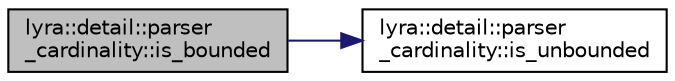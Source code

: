 digraph "lyra::detail::parser_cardinality::is_bounded"
{
 // INTERACTIVE_SVG=YES
 // LATEX_PDF_SIZE
  edge [fontname="Helvetica",fontsize="10",labelfontname="Helvetica",labelfontsize="10"];
  node [fontname="Helvetica",fontsize="10",shape=record];
  rankdir="LR";
  Node1 [label="lyra::detail::parser\l_cardinality::is_bounded",height=0.2,width=0.4,color="black", fillcolor="grey75", style="filled", fontcolor="black",tooltip=" "];
  Node1 -> Node2 [color="midnightblue",fontsize="10",style="solid",fontname="Helvetica"];
  Node2 [label="lyra::detail::parser\l_cardinality::is_unbounded",height=0.2,width=0.4,color="black", fillcolor="white", style="filled",URL="$structlyra_1_1detail_1_1parser__cardinality.html#ae262304b92c193be0ad6b1d0dfde211f",tooltip=" "];
}
